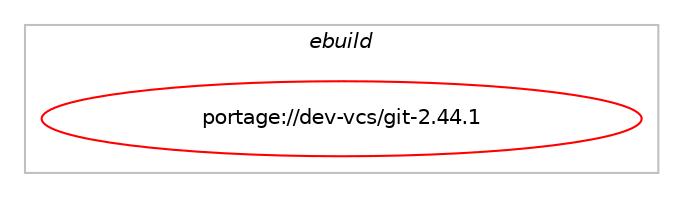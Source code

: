 digraph prolog {

# *************
# Graph options
# *************

newrank=true;
concentrate=true;
compound=true;
graph [rankdir=LR,fontname=Helvetica,fontsize=10,ranksep=1.5];#, ranksep=2.5, nodesep=0.2];
edge  [arrowhead=vee];
node  [fontname=Helvetica,fontsize=10];

# **********
# The ebuild
# **********

subgraph cluster_leftcol {
color=gray;
label=<<i>ebuild</i>>;
id [label="portage://dev-vcs/git-2.44.1", color=red, width=4, href="../dev-vcs/git-2.44.1.svg"];
}

# ****************
# The dependencies
# ****************

subgraph cluster_midcol {
color=gray;
label=<<i>dependencies</i>>;
subgraph cluster_compile {
fillcolor="#eeeeee";
style=filled;
label=<<i>compile</i>>;
# *** BEGIN UNKNOWN DEPENDENCY TYPE (TODO) ***
# id -> equal(use_conditional_group(positive,curl,portage://dev-vcs/git-2.44.1,[package_dependency(portage://dev-vcs/git-2.44.1,install,no,net-misc,curl,none,[,,],[],[]),use_conditional_group(positive,webdav,portage://dev-vcs/git-2.44.1,[package_dependency(portage://dev-vcs/git-2.44.1,install,no,dev-libs,expat,none,[,,],[],[])])]))
# *** END UNKNOWN DEPENDENCY TYPE (TODO) ***

# *** BEGIN UNKNOWN DEPENDENCY TYPE (TODO) ***
# id -> equal(use_conditional_group(positive,iconv,portage://dev-vcs/git-2.44.1,[package_dependency(portage://dev-vcs/git-2.44.1,install,no,virtual,libiconv,none,[,,],[],[])]))
# *** END UNKNOWN DEPENDENCY TYPE (TODO) ***

# *** BEGIN UNKNOWN DEPENDENCY TYPE (TODO) ***
# id -> equal(use_conditional_group(positive,keyring,portage://dev-vcs/git-2.44.1,[package_dependency(portage://dev-vcs/git-2.44.1,install,no,app-crypt,libsecret,none,[,,],[],[]),package_dependency(portage://dev-vcs/git-2.44.1,install,no,dev-libs,glib,none,[,,],[slot(2)],[])]))
# *** END UNKNOWN DEPENDENCY TYPE (TODO) ***

# *** BEGIN UNKNOWN DEPENDENCY TYPE (TODO) ***
# id -> equal(use_conditional_group(positive,pcre,portage://dev-vcs/git-2.44.1,[package_dependency(portage://dev-vcs/git-2.44.1,install,no,dev-libs,libpcre2,none,[,,],any_same_slot,[])]))
# *** END UNKNOWN DEPENDENCY TYPE (TODO) ***

# *** BEGIN UNKNOWN DEPENDENCY TYPE (TODO) ***
# id -> equal(use_conditional_group(positive,perl,portage://dev-vcs/git-2.44.1,[package_dependency(portage://dev-vcs/git-2.44.1,install,no,dev-lang,perl,none,[,,],any_same_slot,[use(disable(build),negative)])]))
# *** END UNKNOWN DEPENDENCY TYPE (TODO) ***

# *** BEGIN UNKNOWN DEPENDENCY TYPE (TODO) ***
# id -> equal(use_conditional_group(positive,tk,portage://dev-vcs/git-2.44.1,[package_dependency(portage://dev-vcs/git-2.44.1,install,no,dev-lang,tk,none,[,,],any_same_slot,[])]))
# *** END UNKNOWN DEPENDENCY TYPE (TODO) ***

# *** BEGIN UNKNOWN DEPENDENCY TYPE (TODO) ***
# id -> equal(package_dependency(portage://dev-vcs/git-2.44.1,install,no,dev-libs,openssl,none,[,,],any_same_slot,[]))
# *** END UNKNOWN DEPENDENCY TYPE (TODO) ***

# *** BEGIN UNKNOWN DEPENDENCY TYPE (TODO) ***
# id -> equal(package_dependency(portage://dev-vcs/git-2.44.1,install,no,sys-libs,zlib,none,[,,],[],[]))
# *** END UNKNOWN DEPENDENCY TYPE (TODO) ***

}
subgraph cluster_compileandrun {
fillcolor="#eeeeee";
style=filled;
label=<<i>compile and run</i>>;
}
subgraph cluster_run {
fillcolor="#eeeeee";
style=filled;
label=<<i>run</i>>;
# *** BEGIN UNKNOWN DEPENDENCY TYPE (TODO) ***
# id -> equal(use_conditional_group(positive,curl,portage://dev-vcs/git-2.44.1,[package_dependency(portage://dev-vcs/git-2.44.1,run,no,net-misc,curl,none,[,,],[],[]),use_conditional_group(positive,webdav,portage://dev-vcs/git-2.44.1,[package_dependency(portage://dev-vcs/git-2.44.1,run,no,dev-libs,expat,none,[,,],[],[])])]))
# *** END UNKNOWN DEPENDENCY TYPE (TODO) ***

# *** BEGIN UNKNOWN DEPENDENCY TYPE (TODO) ***
# id -> equal(use_conditional_group(positive,gpg,portage://dev-vcs/git-2.44.1,[package_dependency(portage://dev-vcs/git-2.44.1,run,no,app-crypt,gnupg,none,[,,],[],[])]))
# *** END UNKNOWN DEPENDENCY TYPE (TODO) ***

# *** BEGIN UNKNOWN DEPENDENCY TYPE (TODO) ***
# id -> equal(use_conditional_group(positive,iconv,portage://dev-vcs/git-2.44.1,[package_dependency(portage://dev-vcs/git-2.44.1,run,no,virtual,libiconv,none,[,,],[],[])]))
# *** END UNKNOWN DEPENDENCY TYPE (TODO) ***

# *** BEGIN UNKNOWN DEPENDENCY TYPE (TODO) ***
# id -> equal(use_conditional_group(positive,keyring,portage://dev-vcs/git-2.44.1,[package_dependency(portage://dev-vcs/git-2.44.1,run,no,app-crypt,libsecret,none,[,,],[],[]),package_dependency(portage://dev-vcs/git-2.44.1,run,no,dev-libs,glib,none,[,,],[slot(2)],[])]))
# *** END UNKNOWN DEPENDENCY TYPE (TODO) ***

# *** BEGIN UNKNOWN DEPENDENCY TYPE (TODO) ***
# id -> equal(use_conditional_group(positive,pcre,portage://dev-vcs/git-2.44.1,[package_dependency(portage://dev-vcs/git-2.44.1,run,no,dev-libs,libpcre2,none,[,,],any_same_slot,[])]))
# *** END UNKNOWN DEPENDENCY TYPE (TODO) ***

# *** BEGIN UNKNOWN DEPENDENCY TYPE (TODO) ***
# id -> equal(use_conditional_group(positive,perforce,portage://dev-vcs/git-2.44.1,[use_conditional_group(positive,python_single_target_python3_10,portage://dev-vcs/git-2.44.1,[package_dependency(portage://dev-vcs/git-2.44.1,run,no,dev-lang,python,none,[,,],[slot(3.10)],[])]),use_conditional_group(positive,python_single_target_python3_11,portage://dev-vcs/git-2.44.1,[package_dependency(portage://dev-vcs/git-2.44.1,run,no,dev-lang,python,none,[,,],[slot(3.11)],[])]),use_conditional_group(positive,python_single_target_python3_12,portage://dev-vcs/git-2.44.1,[package_dependency(portage://dev-vcs/git-2.44.1,run,no,dev-lang,python,none,[,,],[slot(3.12)],[])])]))
# *** END UNKNOWN DEPENDENCY TYPE (TODO) ***

# *** BEGIN UNKNOWN DEPENDENCY TYPE (TODO) ***
# id -> equal(use_conditional_group(positive,perl,portage://dev-vcs/git-2.44.1,[package_dependency(portage://dev-vcs/git-2.44.1,run,no,dev-lang,perl,none,[,,],any_same_slot,[use(disable(build),negative)])]))
# *** END UNKNOWN DEPENDENCY TYPE (TODO) ***

# *** BEGIN UNKNOWN DEPENDENCY TYPE (TODO) ***
# id -> equal(use_conditional_group(positive,perl,portage://dev-vcs/git-2.44.1,[package_dependency(portage://dev-vcs/git-2.44.1,run,no,dev-perl,Error,none,[,,],[],[]),package_dependency(portage://dev-vcs/git-2.44.1,run,no,dev-perl,MailTools,none,[,,],[],[]),package_dependency(portage://dev-vcs/git-2.44.1,run,no,dev-perl,Authen-SASL,none,[,,],[],[]),package_dependency(portage://dev-vcs/git-2.44.1,run,no,virtual,perl-libnet,greaterequal,[3.110.0,,-r4,3.110.0-r4],[],[use(enable(ssl),none)]),use_conditional_group(positive,cgi,portage://dev-vcs/git-2.44.1,[package_dependency(portage://dev-vcs/git-2.44.1,run,no,dev-perl,CGI,none,[,,],[],[]),use_conditional_group(positive,highlight,portage://dev-vcs/git-2.44.1,[package_dependency(portage://dev-vcs/git-2.44.1,run,no,app-text,highlight,none,[,,],[],[])])]),use_conditional_group(positive,cvs,portage://dev-vcs/git-2.44.1,[package_dependency(portage://dev-vcs/git-2.44.1,run,no,dev-vcs,cvsps,greaterequal,[2.1,,,2.1],[slot(0)],[]),package_dependency(portage://dev-vcs/git-2.44.1,run,no,dev-perl,DBI,none,[,,],[],[]),package_dependency(portage://dev-vcs/git-2.44.1,run,no,dev-perl,DBD-SQLite,none,[,,],[],[])]),use_conditional_group(positive,mediawiki,portage://dev-vcs/git-2.44.1,[package_dependency(portage://dev-vcs/git-2.44.1,run,no,dev-perl,DateTime-Format-ISO8601,none,[,,],[],[]),package_dependency(portage://dev-vcs/git-2.44.1,run,no,dev-perl,HTML-Tree,none,[,,],[],[]),package_dependency(portage://dev-vcs/git-2.44.1,run,no,dev-perl,MediaWiki-API,none,[,,],[],[])]),use_conditional_group(positive,subversion,portage://dev-vcs/git-2.44.1,[package_dependency(portage://dev-vcs/git-2.44.1,run,no,dev-vcs,subversion,none,[,,],[],[use(disable(dso),negative),use(enable(perl),none)]),package_dependency(portage://dev-vcs/git-2.44.1,run,no,dev-perl,libwww-perl,none,[,,],[],[]),package_dependency(portage://dev-vcs/git-2.44.1,run,no,dev-perl,TermReadKey,none,[,,],[],[])])]))
# *** END UNKNOWN DEPENDENCY TYPE (TODO) ***

# *** BEGIN UNKNOWN DEPENDENCY TYPE (TODO) ***
# id -> equal(use_conditional_group(positive,selinux,portage://dev-vcs/git-2.44.1,[package_dependency(portage://dev-vcs/git-2.44.1,run,no,sec-policy,selinux-git,none,[,,],[],[])]))
# *** END UNKNOWN DEPENDENCY TYPE (TODO) ***

# *** BEGIN UNKNOWN DEPENDENCY TYPE (TODO) ***
# id -> equal(use_conditional_group(positive,tk,portage://dev-vcs/git-2.44.1,[package_dependency(portage://dev-vcs/git-2.44.1,run,no,dev-lang,tk,none,[,,],any_same_slot,[])]))
# *** END UNKNOWN DEPENDENCY TYPE (TODO) ***

# *** BEGIN UNKNOWN DEPENDENCY TYPE (TODO) ***
# id -> equal(package_dependency(portage://dev-vcs/git-2.44.1,run,no,dev-libs,openssl,none,[,,],any_same_slot,[]))
# *** END UNKNOWN DEPENDENCY TYPE (TODO) ***

# *** BEGIN UNKNOWN DEPENDENCY TYPE (TODO) ***
# id -> equal(package_dependency(portage://dev-vcs/git-2.44.1,run,no,sys-libs,zlib,none,[,,],[],[]))
# *** END UNKNOWN DEPENDENCY TYPE (TODO) ***

}
}

# **************
# The candidates
# **************

subgraph cluster_choices {
rank=same;
color=gray;
label=<<i>candidates</i>>;

}

}
